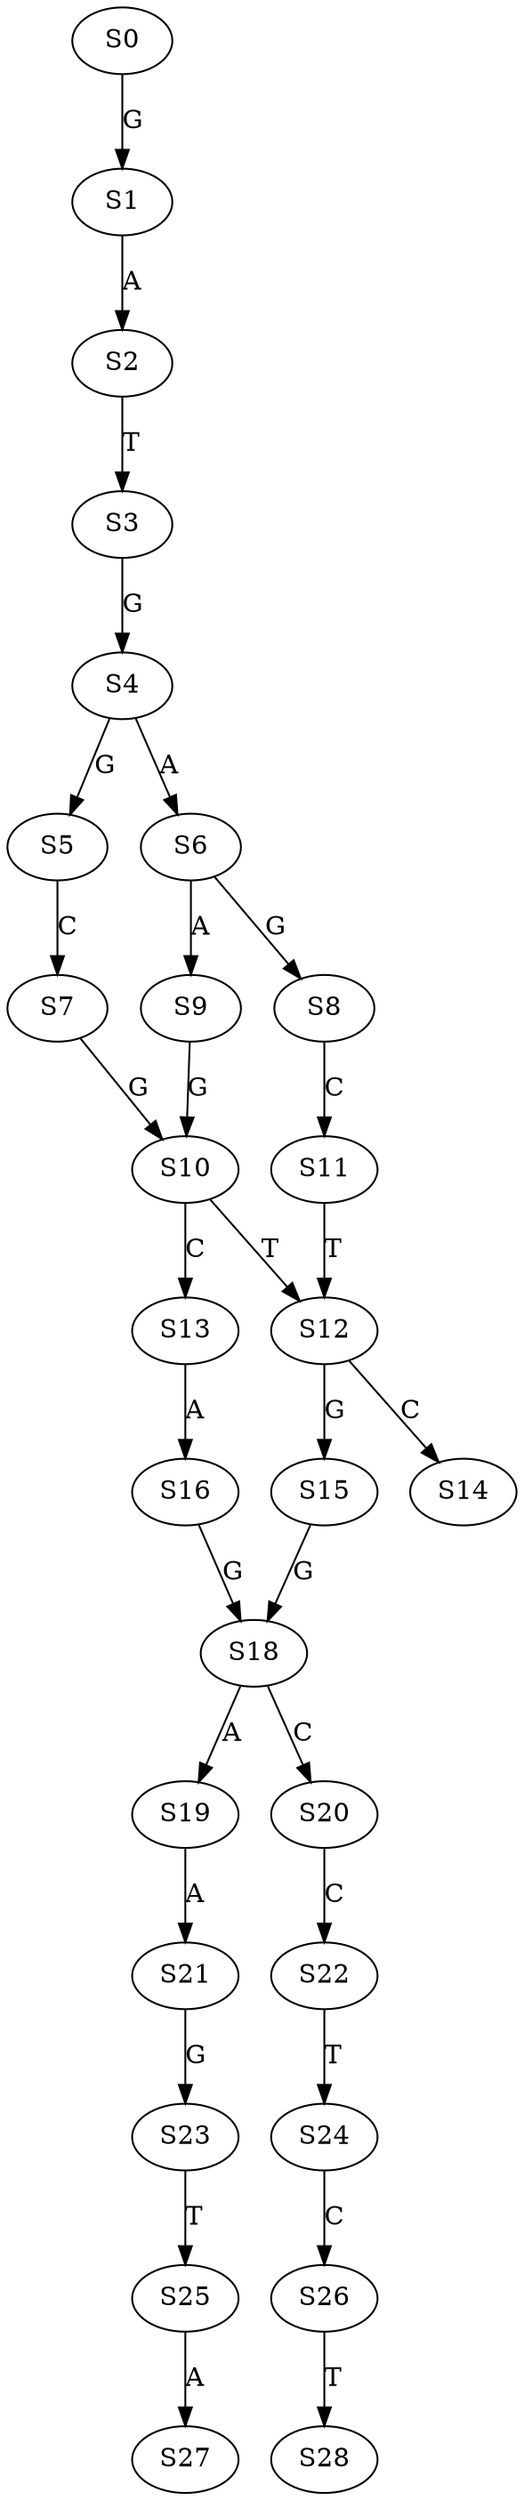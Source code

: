 strict digraph  {
	S0 -> S1 [ label = G ];
	S1 -> S2 [ label = A ];
	S2 -> S3 [ label = T ];
	S3 -> S4 [ label = G ];
	S4 -> S5 [ label = G ];
	S4 -> S6 [ label = A ];
	S5 -> S7 [ label = C ];
	S6 -> S8 [ label = G ];
	S6 -> S9 [ label = A ];
	S7 -> S10 [ label = G ];
	S8 -> S11 [ label = C ];
	S9 -> S10 [ label = G ];
	S10 -> S12 [ label = T ];
	S10 -> S13 [ label = C ];
	S11 -> S12 [ label = T ];
	S12 -> S14 [ label = C ];
	S12 -> S15 [ label = G ];
	S13 -> S16 [ label = A ];
	S15 -> S18 [ label = G ];
	S16 -> S18 [ label = G ];
	S18 -> S19 [ label = A ];
	S18 -> S20 [ label = C ];
	S19 -> S21 [ label = A ];
	S20 -> S22 [ label = C ];
	S21 -> S23 [ label = G ];
	S22 -> S24 [ label = T ];
	S23 -> S25 [ label = T ];
	S24 -> S26 [ label = C ];
	S25 -> S27 [ label = A ];
	S26 -> S28 [ label = T ];
}
